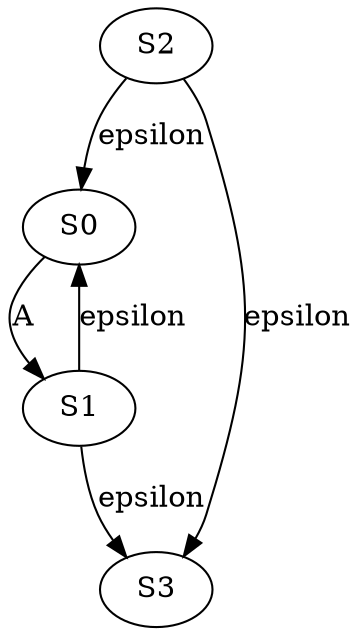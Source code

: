 digraph Thompson{
S0[label="S0"];
S1[label="S1"];
S0 -> S1 [label="A"];
S2[label="S2"];
S3[label="S3"];
S2 -> S0 [label="epsilon"];
S2 -> S3 [label="epsilon"];
S1 -> S0 [label="epsilon"];
S1 -> S3 [label="epsilon"];

}
